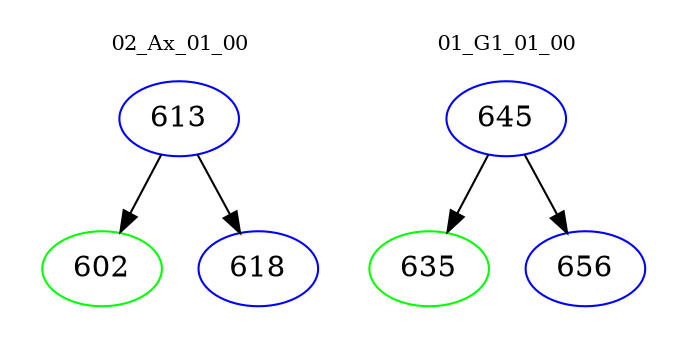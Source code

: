 digraph{
subgraph cluster_0 {
color = white
label = "02_Ax_01_00";
fontsize=10;
T0_613 [label="613", color="blue"]
T0_613 -> T0_602 [color="black"]
T0_602 [label="602", color="green"]
T0_613 -> T0_618 [color="black"]
T0_618 [label="618", color="blue"]
}
subgraph cluster_1 {
color = white
label = "01_G1_01_00";
fontsize=10;
T1_645 [label="645", color="blue"]
T1_645 -> T1_635 [color="black"]
T1_635 [label="635", color="green"]
T1_645 -> T1_656 [color="black"]
T1_656 [label="656", color="blue"]
}
}
